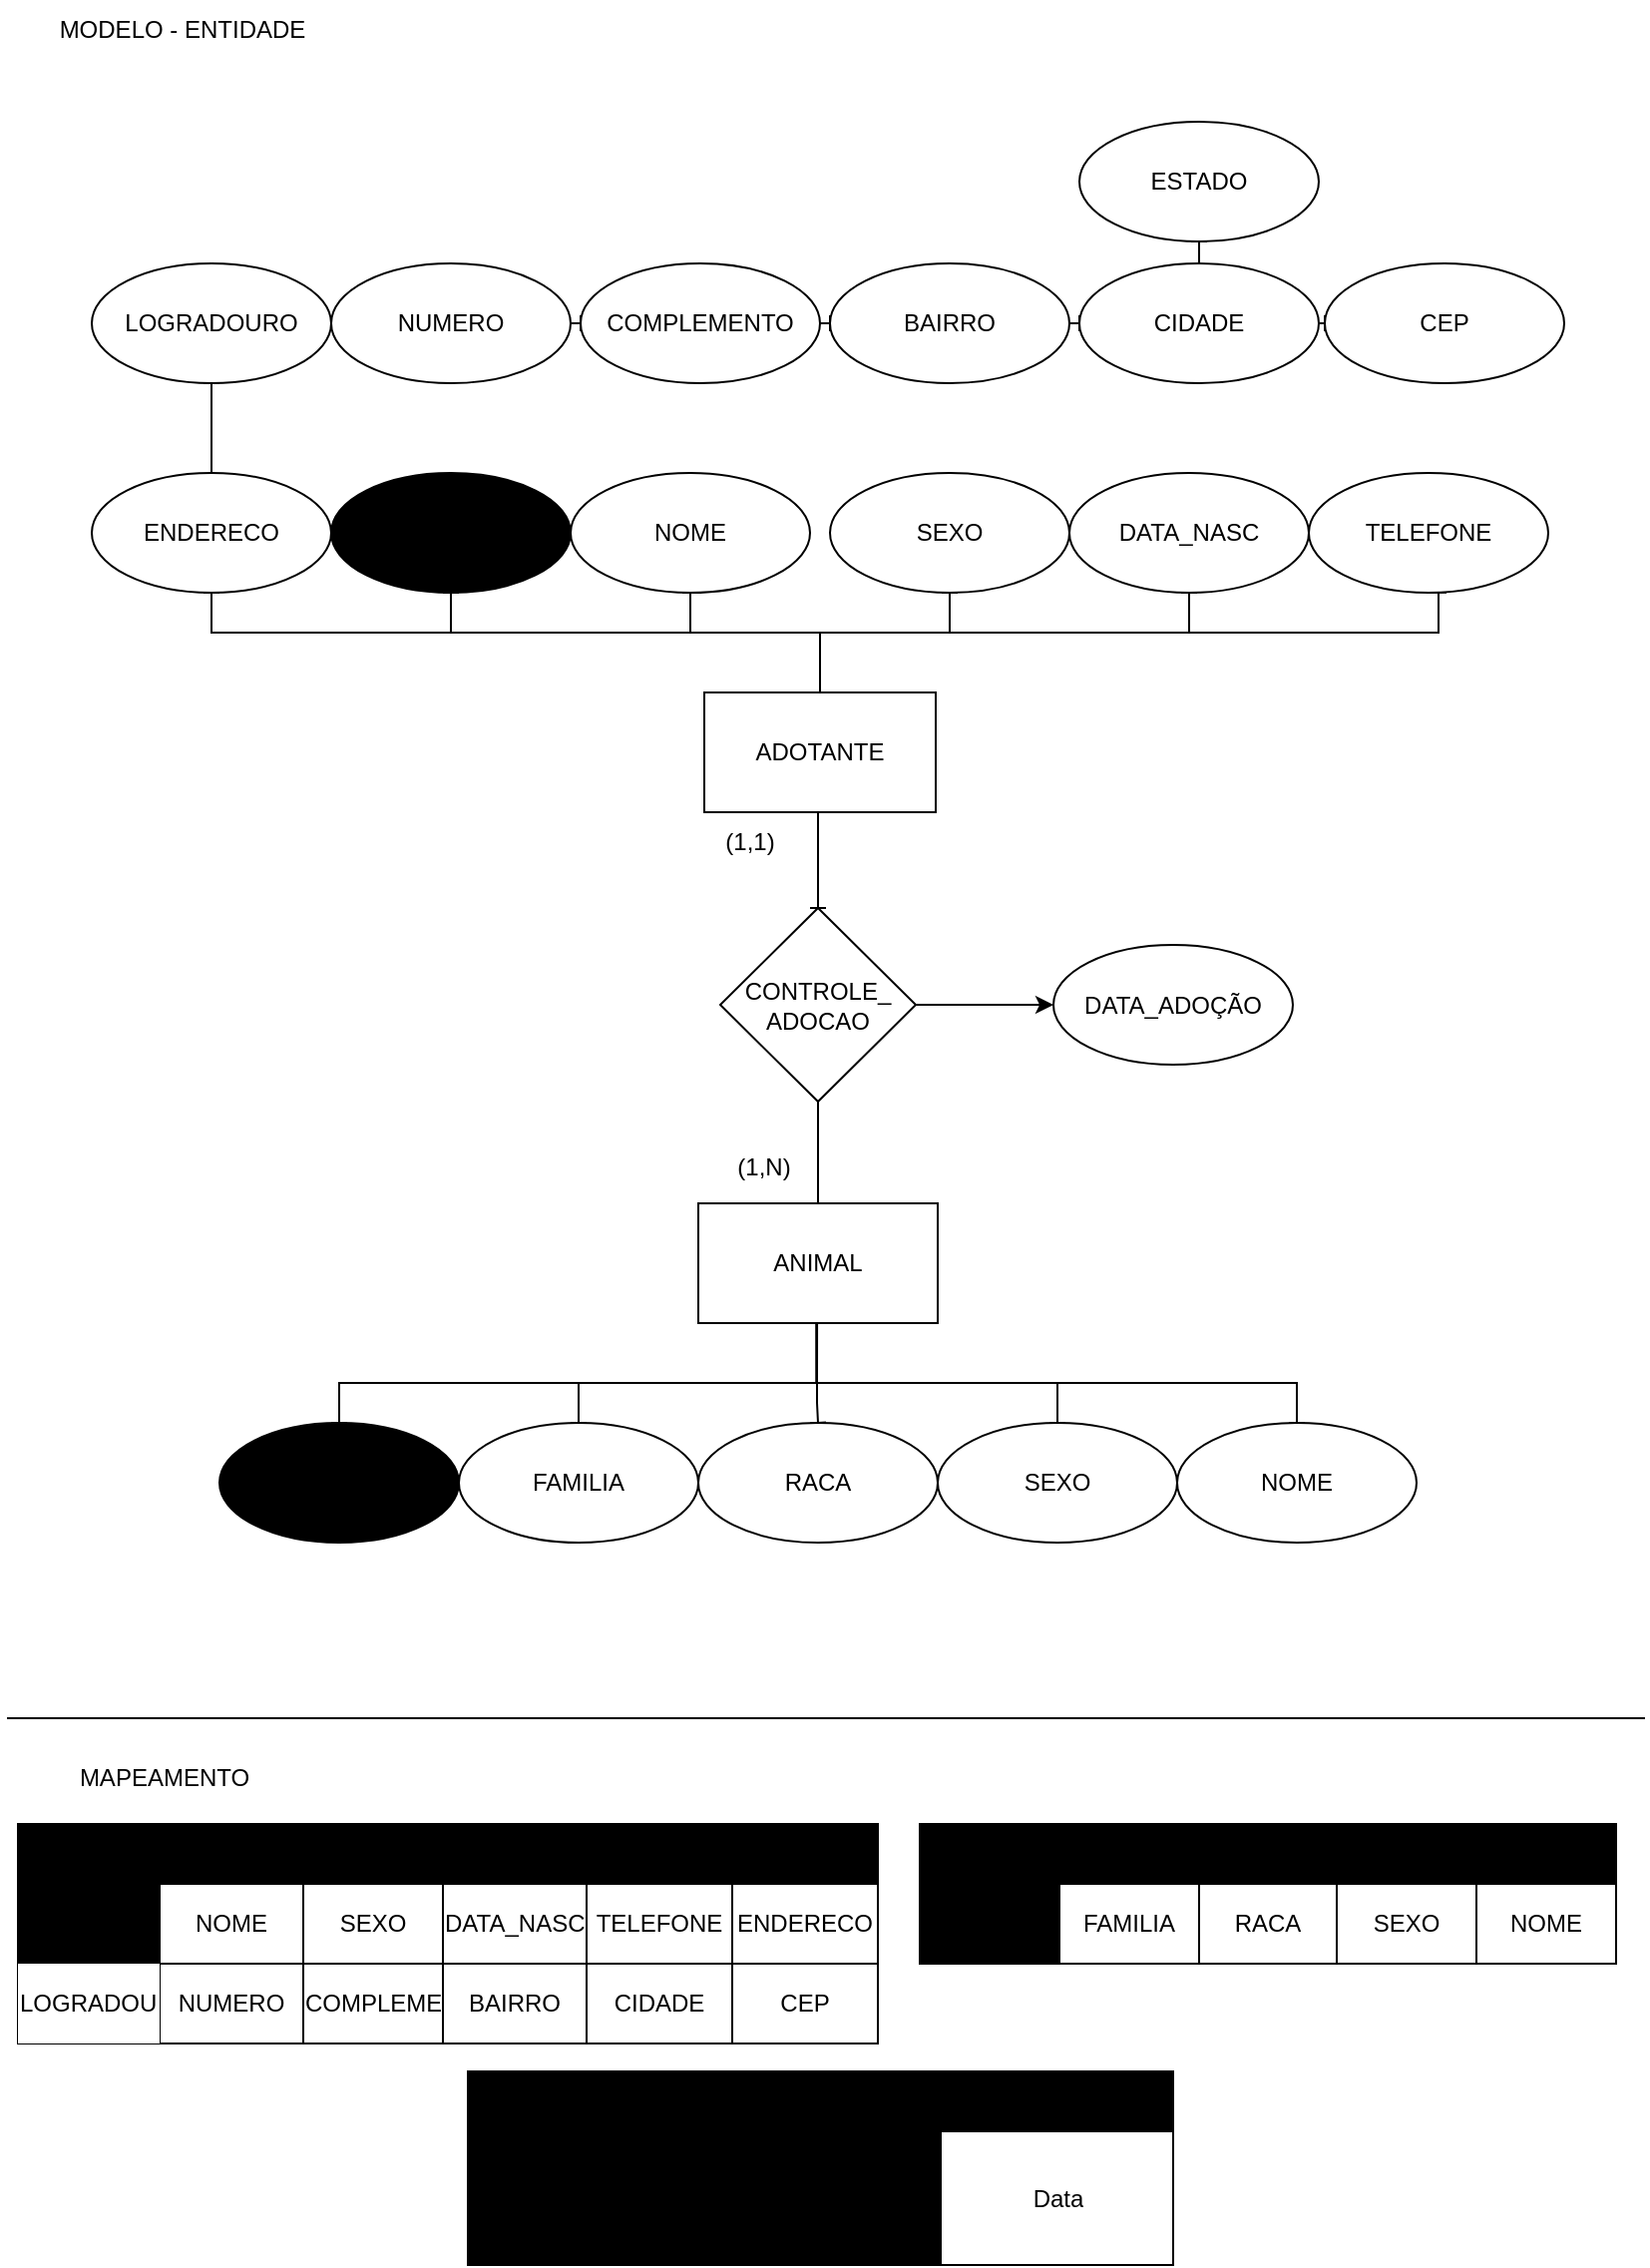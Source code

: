 <mxfile version="20.3.0" type="device"><diagram id="vUnQuoFRynCXmkIipVQI" name="Página-1"><mxGraphModel dx="1021" dy="651" grid="0" gridSize="10" guides="1" tooltips="1" connect="1" arrows="1" fold="1" page="1" pageScale="1" pageWidth="827" pageHeight="1169" math="0" shadow="0"><root><mxCell id="0"/><mxCell id="1" parent="0"/><mxCell id="BxezvsrnxogKGrq2gwyP-3" value="" style="edgeStyle=orthogonalEdgeStyle;rounded=0;orthogonalLoop=1;jettySize=auto;html=1;endArrow=baseDash;endFill=0;" parent="1" source="BxezvsrnxogKGrq2gwyP-1" target="BxezvsrnxogKGrq2gwyP-2" edge="1"><mxGeometry relative="1" as="geometry"><Array as="points"><mxPoint x="412" y="327"/><mxPoint x="227" y="327"/></Array></mxGeometry></mxCell><mxCell id="BxezvsrnxogKGrq2gwyP-5" value="" style="edgeStyle=orthogonalEdgeStyle;rounded=0;orthogonalLoop=1;jettySize=auto;html=1;endArrow=baseDash;endFill=0;" parent="1" source="BxezvsrnxogKGrq2gwyP-1" target="BxezvsrnxogKGrq2gwyP-4" edge="1"><mxGeometry relative="1" as="geometry"><Array as="points"><mxPoint x="412" y="327"/><mxPoint x="347" y="327"/></Array></mxGeometry></mxCell><mxCell id="BxezvsrnxogKGrq2gwyP-7" value="" style="edgeStyle=orthogonalEdgeStyle;rounded=0;orthogonalLoop=1;jettySize=auto;html=1;endArrow=baseDash;endFill=0;" parent="1" source="BxezvsrnxogKGrq2gwyP-1" target="BxezvsrnxogKGrq2gwyP-6" edge="1"><mxGeometry relative="1" as="geometry"><Array as="points"><mxPoint x="412" y="327"/><mxPoint x="477" y="327"/></Array></mxGeometry></mxCell><mxCell id="BxezvsrnxogKGrq2gwyP-9" value="" style="edgeStyle=orthogonalEdgeStyle;rounded=0;orthogonalLoop=1;jettySize=auto;html=1;endArrow=baseDash;endFill=0;" parent="1" source="BxezvsrnxogKGrq2gwyP-1" target="BxezvsrnxogKGrq2gwyP-8" edge="1"><mxGeometry relative="1" as="geometry"><Array as="points"><mxPoint x="412" y="327"/><mxPoint x="597" y="327"/></Array></mxGeometry></mxCell><mxCell id="BxezvsrnxogKGrq2gwyP-13" value="" style="edgeStyle=orthogonalEdgeStyle;rounded=0;orthogonalLoop=1;jettySize=auto;html=1;endArrow=baseDash;endFill=0;entryX=0.5;entryY=1;entryDx=0;entryDy=0;" parent="1" target="BxezvsrnxogKGrq2gwyP-18" edge="1"><mxGeometry relative="1" as="geometry"><mxPoint x="412" y="367" as="sourcePoint"/><mxPoint x="347" y="227" as="targetPoint"/><Array as="points"><mxPoint x="412" y="327"/><mxPoint x="107" y="327"/></Array></mxGeometry></mxCell><mxCell id="BxezvsrnxogKGrq2gwyP-15" value="" style="edgeStyle=orthogonalEdgeStyle;rounded=0;orthogonalLoop=1;jettySize=auto;html=1;endArrow=baseDash;endFill=0;" parent="1" target="BxezvsrnxogKGrq2gwyP-14" edge="1"><mxGeometry relative="1" as="geometry"><mxPoint x="412" y="367" as="sourcePoint"/><mxPoint x="722" y="307" as="targetPoint"/><Array as="points"><mxPoint x="412" y="327"/><mxPoint x="722" y="327"/></Array></mxGeometry></mxCell><mxCell id="BxezvsrnxogKGrq2gwyP-20" value="" style="edgeStyle=orthogonalEdgeStyle;rounded=0;orthogonalLoop=1;jettySize=auto;html=1;endArrow=baseDash;endFill=0;" parent="1" source="BxezvsrnxogKGrq2gwyP-1" target="BxezvsrnxogKGrq2gwyP-19" edge="1"><mxGeometry relative="1" as="geometry"><Array as="points"><mxPoint x="411" y="428"/><mxPoint x="411" y="428"/></Array></mxGeometry></mxCell><mxCell id="BxezvsrnxogKGrq2gwyP-1" value="ADOTANTE" style="whiteSpace=wrap;html=1;align=center;" parent="1" vertex="1"><mxGeometry x="354" y="357" width="116" height="60" as="geometry"/></mxCell><mxCell id="BxezvsrnxogKGrq2gwyP-2" value="&lt;u&gt;CPF&lt;/u&gt;" style="ellipse;whiteSpace=wrap;html=1;fillColor=#000000;" parent="1" vertex="1"><mxGeometry x="167" y="247" width="120" height="60" as="geometry"/></mxCell><mxCell id="BxezvsrnxogKGrq2gwyP-4" value="NOME" style="ellipse;whiteSpace=wrap;html=1;" parent="1" vertex="1"><mxGeometry x="287" y="247" width="120" height="60" as="geometry"/></mxCell><mxCell id="BxezvsrnxogKGrq2gwyP-6" value="SEXO" style="ellipse;whiteSpace=wrap;html=1;" parent="1" vertex="1"><mxGeometry x="417" y="247" width="120" height="60" as="geometry"/></mxCell><mxCell id="BxezvsrnxogKGrq2gwyP-8" value="DATA_NASC" style="ellipse;whiteSpace=wrap;html=1;" parent="1" vertex="1"><mxGeometry x="537" y="247" width="120" height="60" as="geometry"/></mxCell><mxCell id="BxezvsrnxogKGrq2gwyP-14" value="TELEFONE" style="ellipse;whiteSpace=wrap;html=1;" parent="1" vertex="1"><mxGeometry x="657" y="247" width="120" height="60" as="geometry"/></mxCell><mxCell id="BxezvsrnxogKGrq2gwyP-42" value="" style="edgeStyle=orthogonalEdgeStyle;rounded=0;orthogonalLoop=1;jettySize=auto;html=1;endArrow=baseDash;endFill=0;" parent="1" source="BxezvsrnxogKGrq2gwyP-18" target="BxezvsrnxogKGrq2gwyP-41" edge="1"><mxGeometry relative="1" as="geometry"/></mxCell><mxCell id="BxezvsrnxogKGrq2gwyP-18" value="ENDERECO" style="ellipse;whiteSpace=wrap;html=1;" parent="1" vertex="1"><mxGeometry x="47" y="247" width="120" height="60" as="geometry"/></mxCell><mxCell id="BxezvsrnxogKGrq2gwyP-22" value="" style="edgeStyle=orthogonalEdgeStyle;rounded=0;orthogonalLoop=1;jettySize=auto;html=1;endArrow=baseDash;endFill=0;" parent="1" source="BxezvsrnxogKGrq2gwyP-19" target="BxezvsrnxogKGrq2gwyP-21" edge="1"><mxGeometry relative="1" as="geometry"/></mxCell><mxCell id="S9quJKJsYaaH6DAnATgj-2" value="" style="edgeStyle=orthogonalEdgeStyle;rounded=0;orthogonalLoop=1;jettySize=auto;html=1;" edge="1" parent="1" source="BxezvsrnxogKGrq2gwyP-19" target="S9quJKJsYaaH6DAnATgj-1"><mxGeometry relative="1" as="geometry"/></mxCell><mxCell id="BxezvsrnxogKGrq2gwyP-19" value="CONTROLE_&lt;br&gt;ADOCAO" style="rhombus;whiteSpace=wrap;html=1;" parent="1" vertex="1"><mxGeometry x="362" y="465" width="98" height="97" as="geometry"/></mxCell><mxCell id="BxezvsrnxogKGrq2gwyP-24" value="" style="edgeStyle=orthogonalEdgeStyle;rounded=0;orthogonalLoop=1;jettySize=auto;html=1;endArrow=baseDash;endFill=0;exitX=0.493;exitY=0.99;exitDx=0;exitDy=0;exitPerimeter=0;" parent="1" source="BxezvsrnxogKGrq2gwyP-21" target="BxezvsrnxogKGrq2gwyP-23" edge="1"><mxGeometry relative="1" as="geometry"><mxPoint x="411.059" y="683" as="sourcePoint"/><Array as="points"><mxPoint x="410" y="703"/><mxPoint x="171" y="703"/></Array></mxGeometry></mxCell><mxCell id="BxezvsrnxogKGrq2gwyP-26" value="" style="edgeStyle=orthogonalEdgeStyle;rounded=0;orthogonalLoop=1;jettySize=auto;html=1;endArrow=baseDash;endFill=0;exitX=0.495;exitY=1;exitDx=0;exitDy=0;exitPerimeter=0;" parent="1" source="BxezvsrnxogKGrq2gwyP-21" target="BxezvsrnxogKGrq2gwyP-25" edge="1"><mxGeometry relative="1" as="geometry"><mxPoint x="411.059" y="683" as="sourcePoint"/><Array as="points"><mxPoint x="410" y="703"/><mxPoint x="291" y="703"/></Array></mxGeometry></mxCell><mxCell id="BxezvsrnxogKGrq2gwyP-28" value="" style="edgeStyle=orthogonalEdgeStyle;rounded=0;orthogonalLoop=1;jettySize=auto;html=1;endArrow=baseDash;endFill=0;exitX=0.496;exitY=0.998;exitDx=0;exitDy=0;exitPerimeter=0;" parent="1" source="BxezvsrnxogKGrq2gwyP-21" target="BxezvsrnxogKGrq2gwyP-27" edge="1"><mxGeometry relative="1" as="geometry"><mxPoint x="411.059" y="683" as="sourcePoint"/><Array as="points"><mxPoint x="411" y="713"/><mxPoint x="411" y="713"/></Array></mxGeometry></mxCell><mxCell id="BxezvsrnxogKGrq2gwyP-30" value="" style="edgeStyle=orthogonalEdgeStyle;rounded=0;orthogonalLoop=1;jettySize=auto;html=1;endArrow=baseDash;endFill=0;exitX=0.496;exitY=1.005;exitDx=0;exitDy=0;exitPerimeter=0;" parent="1" source="BxezvsrnxogKGrq2gwyP-21" target="BxezvsrnxogKGrq2gwyP-29" edge="1"><mxGeometry relative="1" as="geometry"><mxPoint x="411.059" y="683" as="sourcePoint"/><Array as="points"><mxPoint x="411" y="703"/><mxPoint x="531" y="703"/></Array></mxGeometry></mxCell><mxCell id="BxezvsrnxogKGrq2gwyP-32" value="" style="edgeStyle=orthogonalEdgeStyle;rounded=0;orthogonalLoop=1;jettySize=auto;html=1;endArrow=baseDash;endFill=0;exitX=0.495;exitY=1.001;exitDx=0;exitDy=0;exitPerimeter=0;" parent="1" source="BxezvsrnxogKGrq2gwyP-21" target="BxezvsrnxogKGrq2gwyP-31" edge="1"><mxGeometry relative="1" as="geometry"><mxPoint x="411.059" y="683" as="sourcePoint"/><Array as="points"><mxPoint x="410" y="703"/><mxPoint x="651" y="703"/></Array></mxGeometry></mxCell><mxCell id="BxezvsrnxogKGrq2gwyP-21" value="ANIMAL" style="whiteSpace=wrap;html=1;" parent="1" vertex="1"><mxGeometry x="351" y="613" width="120" height="60" as="geometry"/></mxCell><mxCell id="BxezvsrnxogKGrq2gwyP-23" value="&lt;u&gt;NUM_CHIP&lt;/u&gt;" style="ellipse;whiteSpace=wrap;html=1;fillColor=#000000;" parent="1" vertex="1"><mxGeometry x="111" y="723" width="120" height="60" as="geometry"/></mxCell><mxCell id="BxezvsrnxogKGrq2gwyP-25" value="FAMILIA" style="ellipse;whiteSpace=wrap;html=1;" parent="1" vertex="1"><mxGeometry x="231" y="723" width="120" height="60" as="geometry"/></mxCell><mxCell id="BxezvsrnxogKGrq2gwyP-27" value="RACA" style="ellipse;whiteSpace=wrap;html=1;" parent="1" vertex="1"><mxGeometry x="351" y="723" width="120" height="60" as="geometry"/></mxCell><mxCell id="BxezvsrnxogKGrq2gwyP-29" value="SEXO" style="ellipse;whiteSpace=wrap;html=1;" parent="1" vertex="1"><mxGeometry x="471" y="723" width="120" height="60" as="geometry"/></mxCell><mxCell id="BxezvsrnxogKGrq2gwyP-31" value="NOME" style="ellipse;whiteSpace=wrap;html=1;" parent="1" vertex="1"><mxGeometry x="591" y="723" width="120" height="60" as="geometry"/></mxCell><mxCell id="BxezvsrnxogKGrq2gwyP-33" value="(1,1)" style="text;html=1;strokeColor=none;fillColor=none;align=center;verticalAlign=middle;whiteSpace=wrap;rounded=0;" parent="1" vertex="1"><mxGeometry x="347" y="417" width="60" height="30" as="geometry"/></mxCell><mxCell id="BxezvsrnxogKGrq2gwyP-34" value="(1,N)" style="text;html=1;strokeColor=none;fillColor=none;align=center;verticalAlign=middle;whiteSpace=wrap;rounded=0;" parent="1" vertex="1"><mxGeometry x="354" y="580" width="60" height="30" as="geometry"/></mxCell><mxCell id="BxezvsrnxogKGrq2gwyP-44" value="" style="edgeStyle=orthogonalEdgeStyle;rounded=0;orthogonalLoop=1;jettySize=auto;html=1;endArrow=baseDash;endFill=0;" parent="1" source="BxezvsrnxogKGrq2gwyP-41" target="BxezvsrnxogKGrq2gwyP-43" edge="1"><mxGeometry relative="1" as="geometry"><Array as="points"><mxPoint x="205" y="172"/><mxPoint x="205" y="172"/></Array></mxGeometry></mxCell><mxCell id="BxezvsrnxogKGrq2gwyP-41" value="LOGRADOURO" style="ellipse;whiteSpace=wrap;html=1;" parent="1" vertex="1"><mxGeometry x="47" y="142" width="120" height="60" as="geometry"/></mxCell><mxCell id="BxezvsrnxogKGrq2gwyP-46" value="" style="edgeStyle=orthogonalEdgeStyle;rounded=0;orthogonalLoop=1;jettySize=auto;html=1;endArrow=baseDash;endFill=0;" parent="1" source="BxezvsrnxogKGrq2gwyP-43" target="BxezvsrnxogKGrq2gwyP-45" edge="1"><mxGeometry relative="1" as="geometry"/></mxCell><mxCell id="BxezvsrnxogKGrq2gwyP-50" value="" style="edgeStyle=orthogonalEdgeStyle;rounded=0;orthogonalLoop=1;jettySize=auto;html=1;endArrow=baseDash;endFill=0;" parent="1" source="BxezvsrnxogKGrq2gwyP-43" target="BxezvsrnxogKGrq2gwyP-49" edge="1"><mxGeometry relative="1" as="geometry"/></mxCell><mxCell id="BxezvsrnxogKGrq2gwyP-43" value="NUMERO" style="ellipse;whiteSpace=wrap;html=1;" parent="1" vertex="1"><mxGeometry x="167" y="142" width="120" height="60" as="geometry"/></mxCell><mxCell id="BxezvsrnxogKGrq2gwyP-48" value="" style="edgeStyle=orthogonalEdgeStyle;rounded=0;orthogonalLoop=1;jettySize=auto;html=1;endArrow=baseDash;endFill=0;" parent="1" source="BxezvsrnxogKGrq2gwyP-45" target="BxezvsrnxogKGrq2gwyP-47" edge="1"><mxGeometry relative="1" as="geometry"/></mxCell><mxCell id="BxezvsrnxogKGrq2gwyP-45" value="BAIRRO" style="ellipse;whiteSpace=wrap;html=1;" parent="1" vertex="1"><mxGeometry x="417" y="142" width="120" height="60" as="geometry"/></mxCell><mxCell id="BxezvsrnxogKGrq2gwyP-78" value="" style="edgeStyle=orthogonalEdgeStyle;rounded=0;orthogonalLoop=1;jettySize=auto;html=1;endArrow=baseDash;endFill=0;" parent="1" source="BxezvsrnxogKGrq2gwyP-47" target="BxezvsrnxogKGrq2gwyP-77" edge="1"><mxGeometry relative="1" as="geometry"/></mxCell><mxCell id="BxezvsrnxogKGrq2gwyP-87" value="" style="edgeStyle=orthogonalEdgeStyle;rounded=0;orthogonalLoop=1;jettySize=auto;html=1;endArrow=baseDash;endFill=0;" parent="1" source="BxezvsrnxogKGrq2gwyP-47" target="BxezvsrnxogKGrq2gwyP-86" edge="1"><mxGeometry relative="1" as="geometry"/></mxCell><mxCell id="BxezvsrnxogKGrq2gwyP-47" value="CIDADE" style="ellipse;whiteSpace=wrap;html=1;" parent="1" vertex="1"><mxGeometry x="542" y="142" width="120" height="60" as="geometry"/></mxCell><mxCell id="BxezvsrnxogKGrq2gwyP-49" value="COMPLEMENTO" style="ellipse;whiteSpace=wrap;html=1;" parent="1" vertex="1"><mxGeometry x="292" y="142" width="120" height="60" as="geometry"/></mxCell><mxCell id="BxezvsrnxogKGrq2gwyP-51" value="MODELO - ENTIDADE" style="text;html=1;strokeColor=none;fillColor=none;align=center;verticalAlign=middle;whiteSpace=wrap;rounded=0;" parent="1" vertex="1"><mxGeometry x="10" y="10" width="165" height="30" as="geometry"/></mxCell><mxCell id="BxezvsrnxogKGrq2gwyP-52" value="MAPEAMENTO" style="text;html=1;strokeColor=none;fillColor=none;align=center;verticalAlign=middle;whiteSpace=wrap;rounded=0;" parent="1" vertex="1"><mxGeometry x="1" y="883" width="165" height="35" as="geometry"/></mxCell><mxCell id="BxezvsrnxogKGrq2gwyP-53" value="" style="endArrow=none;html=1;rounded=0;" parent="1" edge="1"><mxGeometry relative="1" as="geometry"><mxPoint x="4.5" y="871" as="sourcePoint"/><mxPoint x="825.5" y="871" as="targetPoint"/></mxGeometry></mxCell><mxCell id="BxezvsrnxogKGrq2gwyP-54" value="ADOTANTE" style="shape=table;startSize=30;container=1;collapsible=0;childLayout=tableLayout;labelBackgroundColor=none;fillColor=#000000;" parent="1" vertex="1"><mxGeometry x="10" y="924" width="431" height="110" as="geometry"/></mxCell><mxCell id="BxezvsrnxogKGrq2gwyP-55" value="" style="shape=tableRow;horizontal=0;startSize=0;swimlaneHead=0;swimlaneBody=0;top=0;left=0;bottom=0;right=0;collapsible=0;dropTarget=0;fillColor=none;points=[[0,0.5],[1,0.5]];portConstraint=eastwest;" parent="BxezvsrnxogKGrq2gwyP-54" vertex="1"><mxGeometry y="30" width="431" height="40" as="geometry"/></mxCell><mxCell id="BxezvsrnxogKGrq2gwyP-56" value="&lt;u&gt;CPF&lt;/u&gt;" style="shape=partialRectangle;html=1;whiteSpace=wrap;connectable=0;overflow=hidden;top=0;left=0;bottom=0;right=0;pointerEvents=1;fillColor=#000000;" parent="BxezvsrnxogKGrq2gwyP-55" vertex="1"><mxGeometry width="71" height="40" as="geometry"><mxRectangle width="71" height="40" as="alternateBounds"/></mxGeometry></mxCell><mxCell id="BxezvsrnxogKGrq2gwyP-57" value="NOME" style="shape=partialRectangle;html=1;whiteSpace=wrap;connectable=0;overflow=hidden;fillColor=none;top=0;left=0;bottom=0;right=0;pointerEvents=1;" parent="BxezvsrnxogKGrq2gwyP-55" vertex="1"><mxGeometry x="71" width="72" height="40" as="geometry"><mxRectangle width="72" height="40" as="alternateBounds"/></mxGeometry></mxCell><mxCell id="BxezvsrnxogKGrq2gwyP-58" value="SEXO" style="shape=partialRectangle;html=1;whiteSpace=wrap;connectable=0;overflow=hidden;fillColor=none;top=0;left=0;bottom=0;right=0;pointerEvents=1;" parent="BxezvsrnxogKGrq2gwyP-55" vertex="1"><mxGeometry x="143" width="70" height="40" as="geometry"><mxRectangle width="70" height="40" as="alternateBounds"/></mxGeometry></mxCell><mxCell id="BxezvsrnxogKGrq2gwyP-59" value="DATA_NASC" style="shape=partialRectangle;html=1;whiteSpace=wrap;connectable=0;overflow=hidden;fillColor=none;top=0;left=0;bottom=0;right=0;pointerEvents=1;" parent="BxezvsrnxogKGrq2gwyP-55" vertex="1"><mxGeometry x="213" width="72" height="40" as="geometry"><mxRectangle width="72" height="40" as="alternateBounds"/></mxGeometry></mxCell><mxCell id="BxezvsrnxogKGrq2gwyP-60" value="TELEFONE" style="shape=partialRectangle;html=1;whiteSpace=wrap;connectable=0;overflow=hidden;fillColor=none;top=0;left=0;bottom=0;right=0;pointerEvents=1;" parent="BxezvsrnxogKGrq2gwyP-55" vertex="1"><mxGeometry x="285" width="73" height="40" as="geometry"><mxRectangle width="73" height="40" as="alternateBounds"/></mxGeometry></mxCell><mxCell id="BxezvsrnxogKGrq2gwyP-61" value="ENDERECO" style="shape=partialRectangle;html=1;whiteSpace=wrap;connectable=0;overflow=hidden;fillColor=none;top=0;left=0;bottom=0;right=0;pointerEvents=1;" parent="BxezvsrnxogKGrq2gwyP-55" vertex="1"><mxGeometry x="358" width="73" height="40" as="geometry"><mxRectangle width="73" height="40" as="alternateBounds"/></mxGeometry></mxCell><mxCell id="BxezvsrnxogKGrq2gwyP-70" style="shape=tableRow;horizontal=0;startSize=0;swimlaneHead=0;swimlaneBody=0;top=0;left=0;bottom=0;right=0;collapsible=0;dropTarget=0;fillColor=none;points=[[0,0.5],[1,0.5]];portConstraint=eastwest;" parent="BxezvsrnxogKGrq2gwyP-54" vertex="1"><mxGeometry y="70" width="431" height="40" as="geometry"/></mxCell><mxCell id="BxezvsrnxogKGrq2gwyP-71" value="LOGRADOURO" style="shape=partialRectangle;html=1;whiteSpace=wrap;connectable=0;overflow=hidden;top=0;left=0;bottom=0;right=0;pointerEvents=1;" parent="BxezvsrnxogKGrq2gwyP-70" vertex="1"><mxGeometry width="71" height="40" as="geometry"><mxRectangle width="71" height="40" as="alternateBounds"/></mxGeometry></mxCell><mxCell id="BxezvsrnxogKGrq2gwyP-72" value="NUMERO" style="shape=partialRectangle;html=1;whiteSpace=wrap;connectable=0;overflow=hidden;fillColor=none;top=0;left=0;bottom=0;right=0;pointerEvents=1;" parent="BxezvsrnxogKGrq2gwyP-70" vertex="1"><mxGeometry x="71" width="72" height="40" as="geometry"><mxRectangle width="72" height="40" as="alternateBounds"/></mxGeometry></mxCell><mxCell id="BxezvsrnxogKGrq2gwyP-73" value="COMPLEMENTO" style="shape=partialRectangle;html=1;whiteSpace=wrap;connectable=0;overflow=hidden;fillColor=none;top=0;left=0;bottom=0;right=0;pointerEvents=1;" parent="BxezvsrnxogKGrq2gwyP-70" vertex="1"><mxGeometry x="143" width="70" height="40" as="geometry"><mxRectangle width="70" height="40" as="alternateBounds"/></mxGeometry></mxCell><mxCell id="BxezvsrnxogKGrq2gwyP-74" value="BAIRRO" style="shape=partialRectangle;html=1;whiteSpace=wrap;connectable=0;overflow=hidden;fillColor=none;top=0;left=0;bottom=0;right=0;pointerEvents=1;" parent="BxezvsrnxogKGrq2gwyP-70" vertex="1"><mxGeometry x="213" width="72" height="40" as="geometry"><mxRectangle width="72" height="40" as="alternateBounds"/></mxGeometry></mxCell><mxCell id="BxezvsrnxogKGrq2gwyP-75" value="CIDADE" style="shape=partialRectangle;html=1;whiteSpace=wrap;connectable=0;overflow=hidden;fillColor=none;top=0;left=0;bottom=0;right=0;pointerEvents=1;" parent="BxezvsrnxogKGrq2gwyP-70" vertex="1"><mxGeometry x="285" width="73" height="40" as="geometry"><mxRectangle width="73" height="40" as="alternateBounds"/></mxGeometry></mxCell><mxCell id="BxezvsrnxogKGrq2gwyP-76" value="CEP" style="shape=partialRectangle;html=1;whiteSpace=wrap;connectable=0;overflow=hidden;fillColor=none;top=0;left=0;bottom=0;right=0;pointerEvents=1;" parent="BxezvsrnxogKGrq2gwyP-70" vertex="1"><mxGeometry x="358" width="73" height="40" as="geometry"><mxRectangle width="73" height="40" as="alternateBounds"/></mxGeometry></mxCell><mxCell id="BxezvsrnxogKGrq2gwyP-62" value="ANIMAL" style="shape=table;startSize=30;container=1;collapsible=0;childLayout=tableLayout;fillColor=#000000;" parent="1" vertex="1"><mxGeometry x="462" y="924" width="349" height="70" as="geometry"/></mxCell><mxCell id="BxezvsrnxogKGrq2gwyP-63" value="" style="shape=tableRow;horizontal=0;startSize=0;swimlaneHead=0;swimlaneBody=0;top=0;left=0;bottom=0;right=0;collapsible=0;dropTarget=0;fillColor=none;points=[[0,0.5],[1,0.5]];portConstraint=eastwest;" parent="BxezvsrnxogKGrq2gwyP-62" vertex="1"><mxGeometry y="30" width="349" height="40" as="geometry"/></mxCell><mxCell id="BxezvsrnxogKGrq2gwyP-64" value="&lt;u&gt;NUM_CHIP&lt;/u&gt;" style="shape=partialRectangle;html=1;whiteSpace=wrap;connectable=0;overflow=hidden;top=0;left=0;bottom=0;right=0;pointerEvents=1;fillColor=#000000;" parent="BxezvsrnxogKGrq2gwyP-63" vertex="1"><mxGeometry width="70" height="40" as="geometry"><mxRectangle width="70" height="40" as="alternateBounds"/></mxGeometry></mxCell><mxCell id="BxezvsrnxogKGrq2gwyP-65" value="FAMILIA" style="shape=partialRectangle;html=1;whiteSpace=wrap;connectable=0;overflow=hidden;fillColor=none;top=0;left=0;bottom=0;right=0;pointerEvents=1;" parent="BxezvsrnxogKGrq2gwyP-63" vertex="1"><mxGeometry x="70" width="70" height="40" as="geometry"><mxRectangle width="70" height="40" as="alternateBounds"/></mxGeometry></mxCell><mxCell id="BxezvsrnxogKGrq2gwyP-66" value="RACA" style="shape=partialRectangle;html=1;whiteSpace=wrap;connectable=0;overflow=hidden;fillColor=none;top=0;left=0;bottom=0;right=0;pointerEvents=1;" parent="BxezvsrnxogKGrq2gwyP-63" vertex="1"><mxGeometry x="140" width="69" height="40" as="geometry"><mxRectangle width="69" height="40" as="alternateBounds"/></mxGeometry></mxCell><mxCell id="BxezvsrnxogKGrq2gwyP-67" value="SEXO" style="shape=partialRectangle;html=1;whiteSpace=wrap;connectable=0;overflow=hidden;fillColor=none;top=0;left=0;bottom=0;right=0;pointerEvents=1;" parent="BxezvsrnxogKGrq2gwyP-63" vertex="1"><mxGeometry x="209" width="70" height="40" as="geometry"><mxRectangle width="70" height="40" as="alternateBounds"/></mxGeometry></mxCell><mxCell id="BxezvsrnxogKGrq2gwyP-68" value="NOME" style="shape=partialRectangle;html=1;whiteSpace=wrap;connectable=0;overflow=hidden;fillColor=none;top=0;left=0;bottom=0;right=0;pointerEvents=1;" parent="BxezvsrnxogKGrq2gwyP-63" vertex="1"><mxGeometry x="279" width="70" height="40" as="geometry"><mxRectangle width="70" height="40" as="alternateBounds"/></mxGeometry></mxCell><mxCell id="BxezvsrnxogKGrq2gwyP-77" value="CEP" style="ellipse;whiteSpace=wrap;html=1;" parent="1" vertex="1"><mxGeometry x="665" y="142" width="120" height="60" as="geometry"/></mxCell><mxCell id="BxezvsrnxogKGrq2gwyP-86" value="ESTADO" style="ellipse;whiteSpace=wrap;html=1;" parent="1" vertex="1"><mxGeometry x="542" y="71" width="120" height="60" as="geometry"/></mxCell><mxCell id="S9quJKJsYaaH6DAnATgj-1" value="DATA_ADOÇÃO" style="ellipse;whiteSpace=wrap;html=1;" vertex="1" parent="1"><mxGeometry x="529" y="483.5" width="120" height="60" as="geometry"/></mxCell><mxCell id="S9quJKJsYaaH6DAnATgj-3" value="Controle_Adocao" style="shape=table;startSize=30;container=1;collapsible=0;childLayout=tableLayout;fillColor=#000000;" vertex="1" parent="1"><mxGeometry x="235.5" y="1048" width="353.5" height="97" as="geometry"/></mxCell><mxCell id="S9quJKJsYaaH6DAnATgj-4" value="" style="shape=tableRow;horizontal=0;startSize=0;swimlaneHead=0;swimlaneBody=0;top=0;left=0;bottom=0;right=0;collapsible=0;dropTarget=0;fillColor=none;points=[[0,0.5],[1,0.5]];portConstraint=eastwest;" vertex="1" parent="S9quJKJsYaaH6DAnATgj-3"><mxGeometry y="30" width="353.5" height="67" as="geometry"/></mxCell><mxCell id="S9quJKJsYaaH6DAnATgj-5" value="&lt;u&gt;Num_Chip&lt;/u&gt;" style="shape=partialRectangle;html=1;whiteSpace=wrap;connectable=0;overflow=hidden;top=0;left=0;bottom=0;right=0;pointerEvents=1;fillColor=#000000;" vertex="1" parent="S9quJKJsYaaH6DAnATgj-4"><mxGeometry width="117" height="67" as="geometry"><mxRectangle width="117" height="67" as="alternateBounds"/></mxGeometry></mxCell><mxCell id="S9quJKJsYaaH6DAnATgj-6" value="&lt;u&gt;CPF&lt;/u&gt;" style="shape=partialRectangle;html=1;whiteSpace=wrap;connectable=0;overflow=hidden;top=0;left=0;bottom=0;right=0;pointerEvents=1;fillColor=#000000;" vertex="1" parent="S9quJKJsYaaH6DAnATgj-4"><mxGeometry x="117" width="120" height="67" as="geometry"><mxRectangle width="120" height="67" as="alternateBounds"/></mxGeometry></mxCell><mxCell id="S9quJKJsYaaH6DAnATgj-7" value="Data" style="shape=partialRectangle;html=1;whiteSpace=wrap;connectable=0;overflow=hidden;fillColor=none;top=0;left=0;bottom=0;right=0;pointerEvents=1;" vertex="1" parent="S9quJKJsYaaH6DAnATgj-4"><mxGeometry x="237" width="117" height="67" as="geometry"><mxRectangle width="117" height="67" as="alternateBounds"/></mxGeometry></mxCell></root></mxGraphModel></diagram></mxfile>
